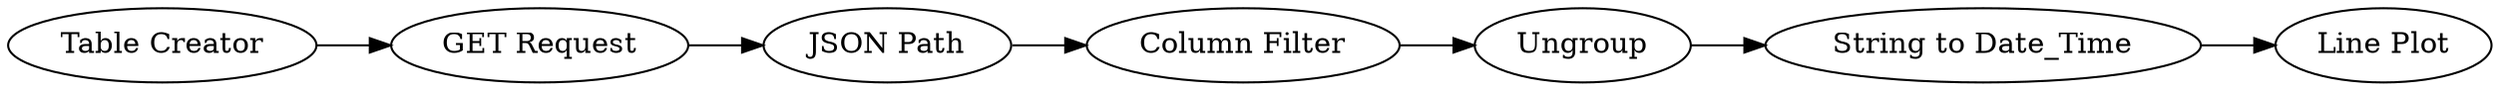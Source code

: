 digraph {
	1 [label="Table Creator"]
	2 [label="GET Request"]
	3 [label="JSON Path"]
	4 [label="Column Filter"]
	5 [label=Ungroup]
	6 [label="String to Date_Time"]
	7 [label="Line Plot"]
	1 -> 2
	2 -> 3
	3 -> 4
	4 -> 5
	5 -> 6
	6 -> 7
	rankdir=LR
}
